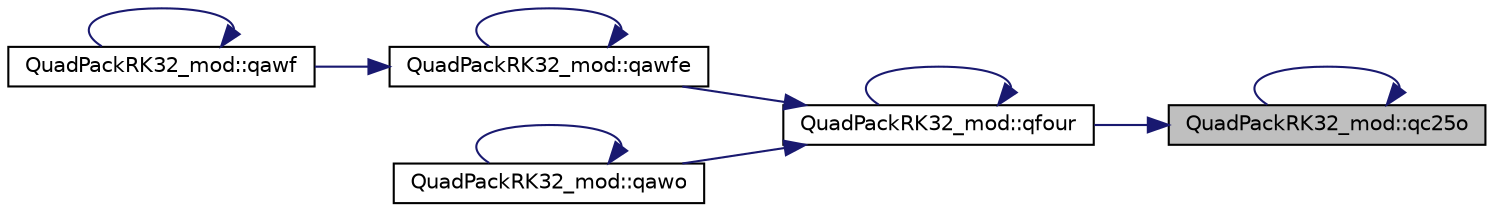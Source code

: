 digraph "QuadPackRK32_mod::qc25o"
{
 // LATEX_PDF_SIZE
  edge [fontname="Helvetica",fontsize="10",labelfontname="Helvetica",labelfontsize="10"];
  node [fontname="Helvetica",fontsize="10",shape=record];
  rankdir="RL";
  Node1 [label="QuadPackRK32_mod::qc25o",height=0.2,width=0.4,color="black", fillcolor="grey75", style="filled", fontcolor="black",tooltip=" "];
  Node1 -> Node1 [dir="back",color="midnightblue",fontsize="10",style="solid",fontname="Helvetica"];
  Node1 -> Node2 [dir="back",color="midnightblue",fontsize="10",style="solid",fontname="Helvetica"];
  Node2 [label="QuadPackRK32_mod::qfour",height=0.2,width=0.4,color="black", fillcolor="white", style="filled",URL="$namespaceQuadPackRK32__mod.html#afd4a8324595e5159c94a16248633fc5b",tooltip=" "];
  Node2 -> Node3 [dir="back",color="midnightblue",fontsize="10",style="solid",fontname="Helvetica"];
  Node3 [label="QuadPackRK32_mod::qawfe",height=0.2,width=0.4,color="black", fillcolor="white", style="filled",URL="$namespaceQuadPackRK32__mod.html#a2352e53fc82b3c7bec8183be9d94d240",tooltip=" "];
  Node3 -> Node4 [dir="back",color="midnightblue",fontsize="10",style="solid",fontname="Helvetica"];
  Node4 [label="QuadPackRK32_mod::qawf",height=0.2,width=0.4,color="black", fillcolor="white", style="filled",URL="$namespaceQuadPackRK32__mod.html#a6dcf1aaa8b0aa72396eac1d5d186b708",tooltip=" "];
  Node4 -> Node4 [dir="back",color="midnightblue",fontsize="10",style="solid",fontname="Helvetica"];
  Node3 -> Node3 [dir="back",color="midnightblue",fontsize="10",style="solid",fontname="Helvetica"];
  Node2 -> Node5 [dir="back",color="midnightblue",fontsize="10",style="solid",fontname="Helvetica"];
  Node5 [label="QuadPackRK32_mod::qawo",height=0.2,width=0.4,color="black", fillcolor="white", style="filled",URL="$namespaceQuadPackRK32__mod.html#adb5ba8582c4aa25c5e628e7dc0d7d984",tooltip=" "];
  Node5 -> Node5 [dir="back",color="midnightblue",fontsize="10",style="solid",fontname="Helvetica"];
  Node2 -> Node2 [dir="back",color="midnightblue",fontsize="10",style="solid",fontname="Helvetica"];
}
